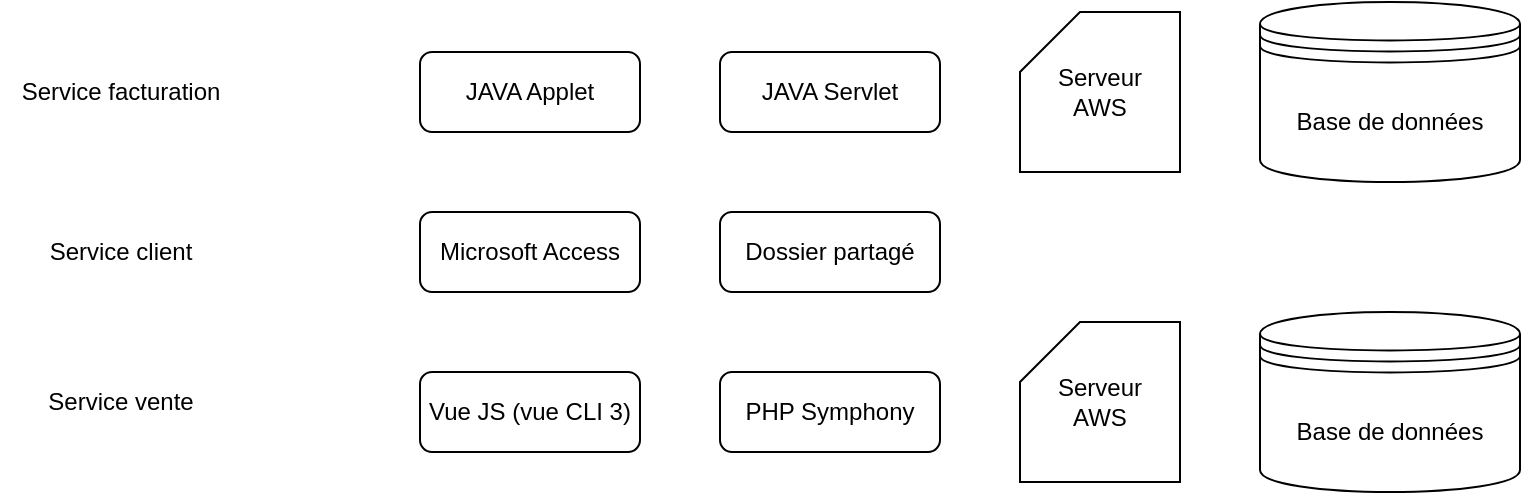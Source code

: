 <mxfile version="20.2.7" type="github">
  <diagram id="JNVbgqYIRuARaCZmSSz4" name="Page-1">
    <mxGraphModel dx="1422" dy="724" grid="1" gridSize="10" guides="1" tooltips="1" connect="1" arrows="1" fold="1" page="1" pageScale="1" pageWidth="827" pageHeight="1169" math="0" shadow="0">
      <root>
        <mxCell id="0" />
        <mxCell id="1" parent="0" />
        <mxCell id="7YNZsPMPIIOZVxPNQjGd-5" value="JAVA Applet" style="rounded=1;whiteSpace=wrap;html=1;" vertex="1" parent="1">
          <mxGeometry x="250" y="80" width="110" height="40" as="geometry" />
        </mxCell>
        <mxCell id="7YNZsPMPIIOZVxPNQjGd-6" value="JAVA Servlet" style="rounded=1;whiteSpace=wrap;html=1;" vertex="1" parent="1">
          <mxGeometry x="400" y="80" width="110" height="40" as="geometry" />
        </mxCell>
        <mxCell id="7YNZsPMPIIOZVxPNQjGd-8" value="Base de données" style="shape=datastore;whiteSpace=wrap;html=1;" vertex="1" parent="1">
          <mxGeometry x="670" y="55" width="130" height="90" as="geometry" />
        </mxCell>
        <mxCell id="7YNZsPMPIIOZVxPNQjGd-12" value="&lt;div&gt;Serveur &lt;br&gt;&lt;/div&gt;&lt;div&gt;AWS&lt;/div&gt;" style="shape=card;whiteSpace=wrap;html=1;" vertex="1" parent="1">
          <mxGeometry x="550" y="60" width="80" height="80" as="geometry" />
        </mxCell>
        <mxCell id="7YNZsPMPIIOZVxPNQjGd-15" value="Service facturation" style="text;html=1;align=center;verticalAlign=middle;resizable=0;points=[];autosize=1;strokeColor=none;fillColor=none;" vertex="1" parent="1">
          <mxGeometry x="40" y="85" width="120" height="30" as="geometry" />
        </mxCell>
        <mxCell id="7YNZsPMPIIOZVxPNQjGd-16" value="Service client" style="text;html=1;align=center;verticalAlign=middle;resizable=0;points=[];autosize=1;strokeColor=none;fillColor=none;" vertex="1" parent="1">
          <mxGeometry x="50" y="165" width="100" height="30" as="geometry" />
        </mxCell>
        <mxCell id="7YNZsPMPIIOZVxPNQjGd-17" value="Microsoft Access" style="rounded=1;whiteSpace=wrap;html=1;" vertex="1" parent="1">
          <mxGeometry x="250" y="160" width="110" height="40" as="geometry" />
        </mxCell>
        <mxCell id="7YNZsPMPIIOZVxPNQjGd-18" value="Dossier partagé" style="rounded=1;whiteSpace=wrap;html=1;" vertex="1" parent="1">
          <mxGeometry x="400" y="160" width="110" height="40" as="geometry" />
        </mxCell>
        <mxCell id="7YNZsPMPIIOZVxPNQjGd-21" value="Service vente" style="text;html=1;align=center;verticalAlign=middle;resizable=0;points=[];autosize=1;strokeColor=none;fillColor=none;" vertex="1" parent="1">
          <mxGeometry x="50" y="240" width="100" height="30" as="geometry" />
        </mxCell>
        <mxCell id="7YNZsPMPIIOZVxPNQjGd-22" value="Vue JS (vue CLI 3)" style="rounded=1;whiteSpace=wrap;html=1;" vertex="1" parent="1">
          <mxGeometry x="250" y="240" width="110" height="40" as="geometry" />
        </mxCell>
        <mxCell id="7YNZsPMPIIOZVxPNQjGd-23" value="PHP Symphony" style="rounded=1;whiteSpace=wrap;html=1;" vertex="1" parent="1">
          <mxGeometry x="400" y="240" width="110" height="40" as="geometry" />
        </mxCell>
        <mxCell id="7YNZsPMPIIOZVxPNQjGd-24" value="&lt;div&gt;Serveur &lt;br&gt;&lt;/div&gt;&lt;div&gt;AWS&lt;/div&gt;" style="shape=card;whiteSpace=wrap;html=1;" vertex="1" parent="1">
          <mxGeometry x="550" y="215" width="80" height="80" as="geometry" />
        </mxCell>
        <mxCell id="7YNZsPMPIIOZVxPNQjGd-26" value="Base de données" style="shape=datastore;whiteSpace=wrap;html=1;" vertex="1" parent="1">
          <mxGeometry x="670" y="210" width="130" height="90" as="geometry" />
        </mxCell>
      </root>
    </mxGraphModel>
  </diagram>
</mxfile>
